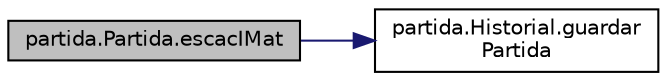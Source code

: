 digraph "partida.Partida.escacIMat"
{
 // LATEX_PDF_SIZE
  edge [fontname="Helvetica",fontsize="10",labelfontname="Helvetica",labelfontsize="10"];
  node [fontname="Helvetica",fontsize="10",shape=record];
  rankdir="LR";
  Node1 [label="partida.Partida.escacIMat",height=0.2,width=0.4,color="black", fillcolor="grey75", style="filled", fontcolor="black",tooltip="Acció de guanyar la partida."];
  Node1 -> Node2 [color="midnightblue",fontsize="10",style="solid",fontname="Helvetica"];
  Node2 [label="partida.Historial.guardar\lPartida",height=0.2,width=0.4,color="black", fillcolor="white", style="filled",URL="$classpartida_1_1_historial.html#a3c33d507e2b7939e293d2e31ca69b6ed",tooltip="Partida guardad en un Fitxer i el valor del Resultat."];
}
